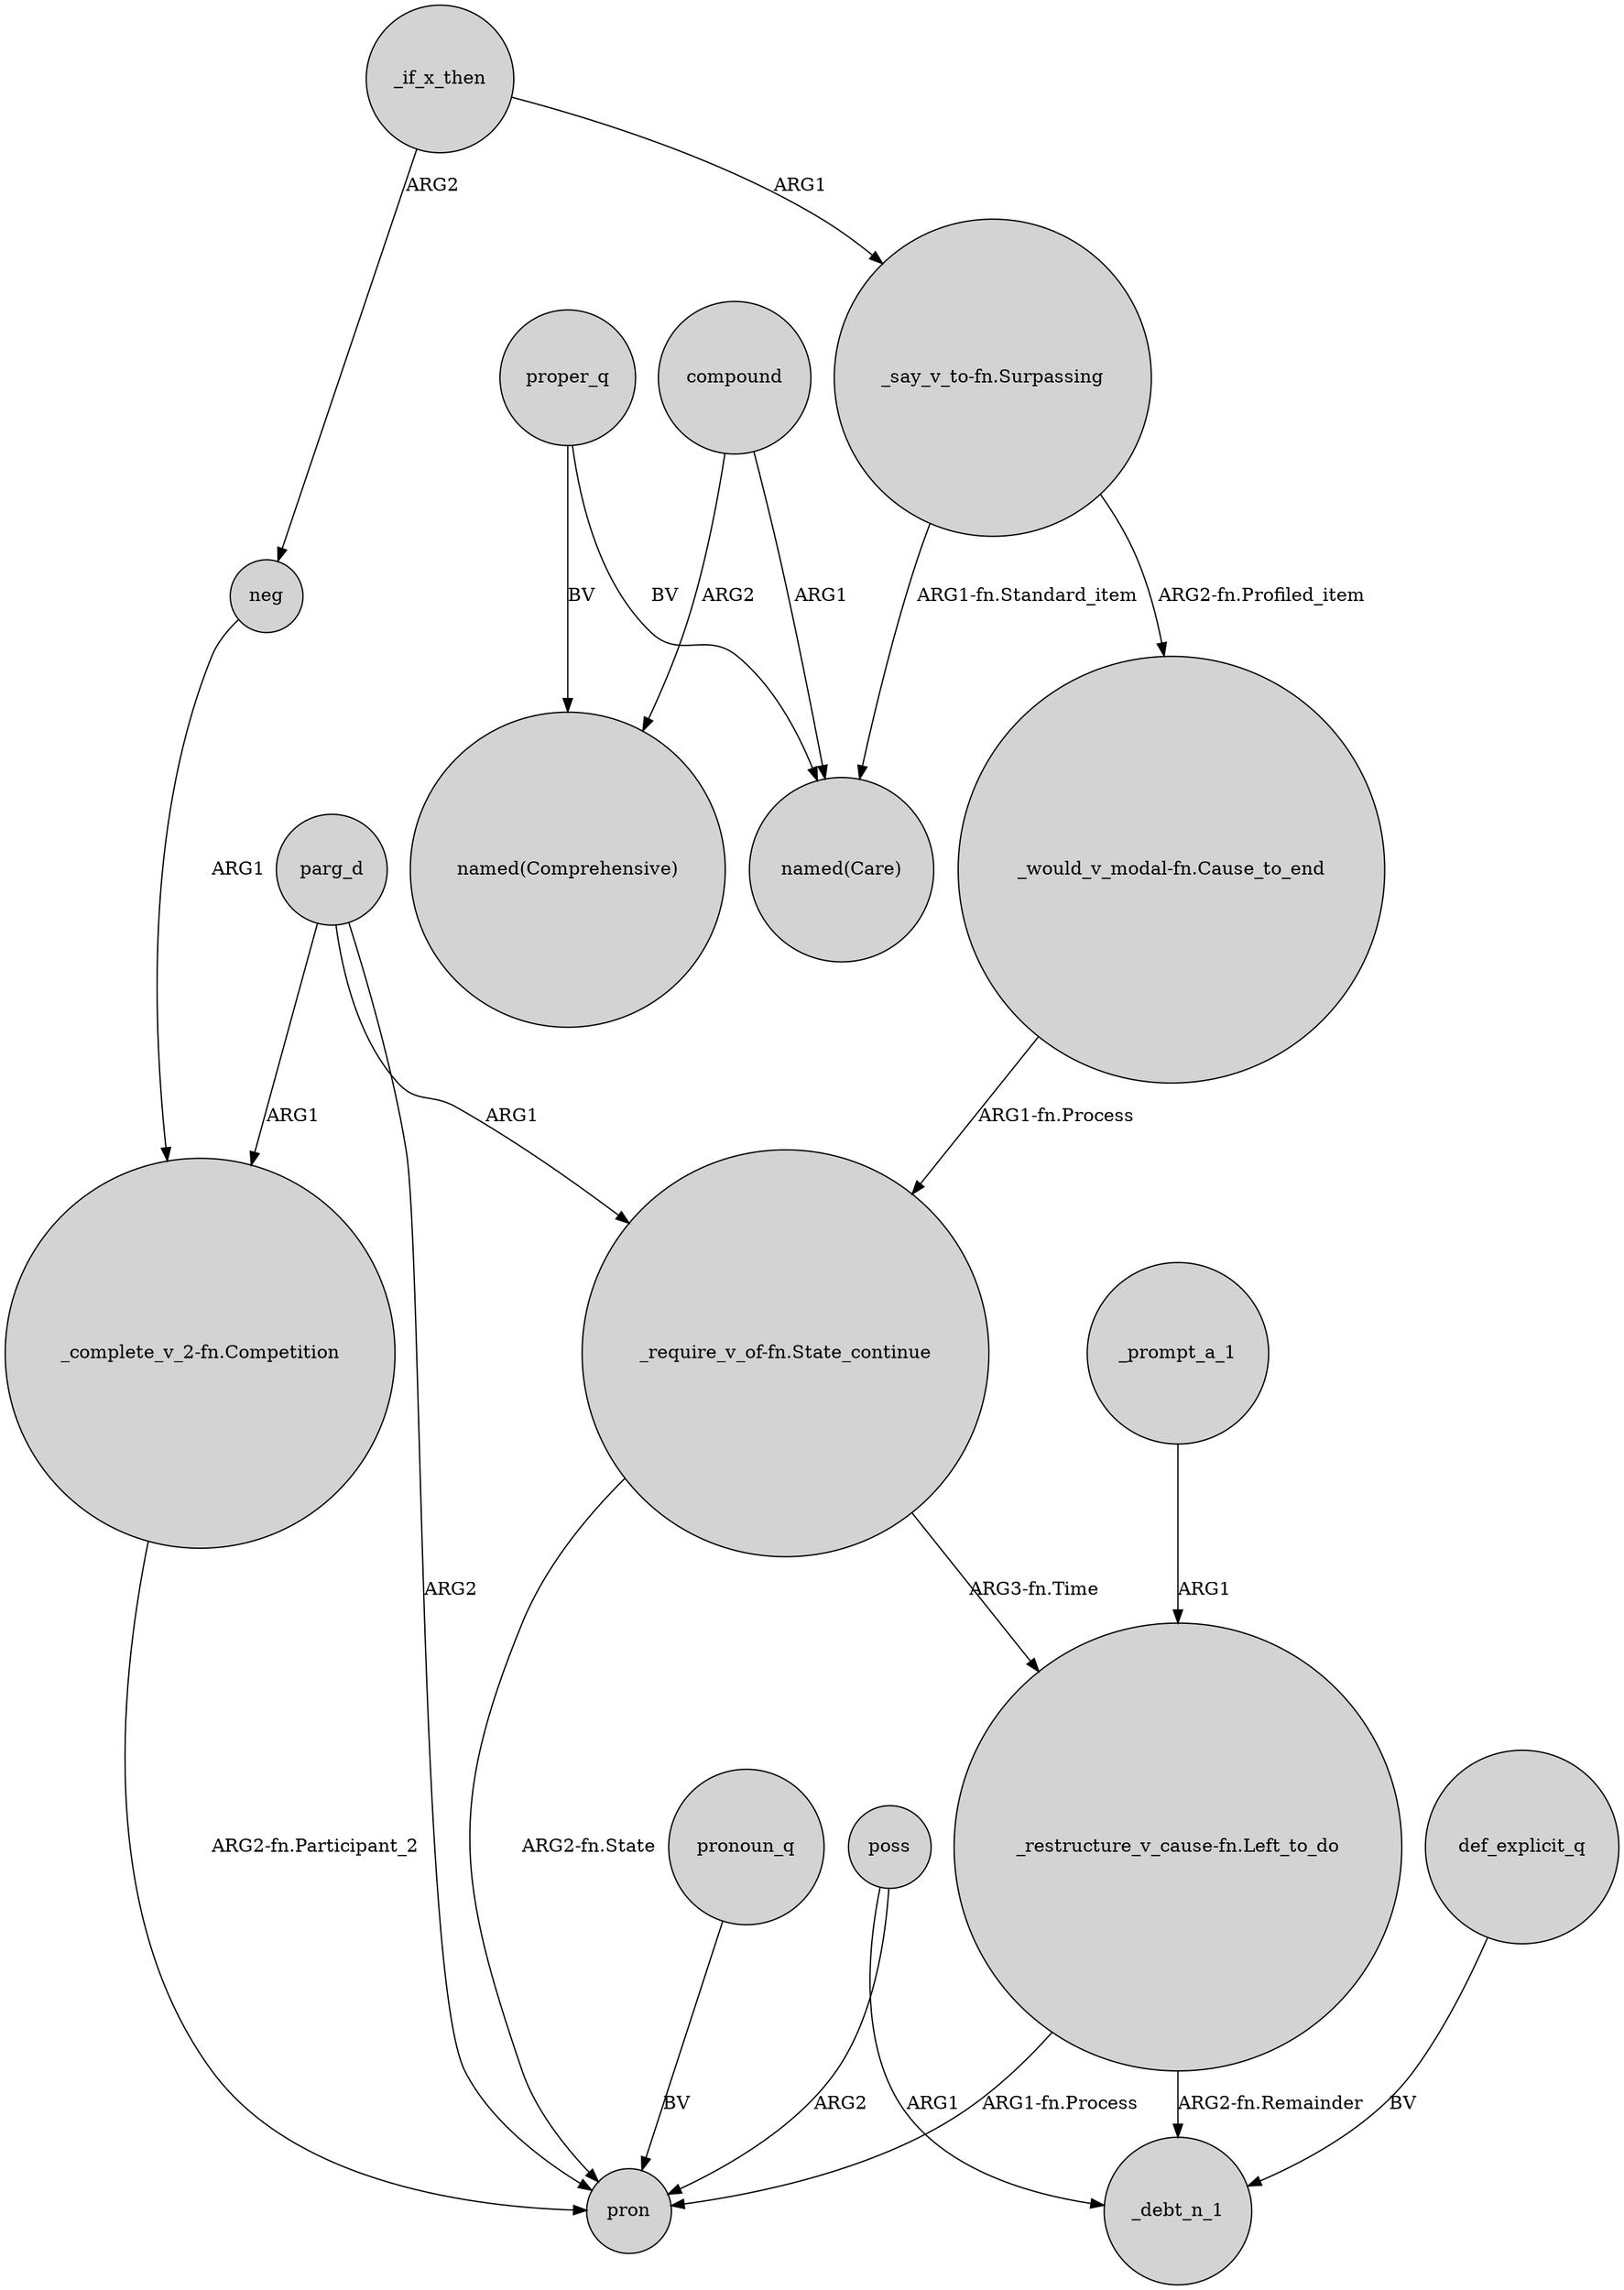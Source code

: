 digraph {
	node [shape=circle style=filled]
	_if_x_then -> neg [label=ARG2]
	_if_x_then -> "_say_v_to-fn.Surpassing" [label=ARG1]
	_prompt_a_1 -> "_restructure_v_cause-fn.Left_to_do" [label=ARG1]
	poss -> _debt_n_1 [label=ARG1]
	"_say_v_to-fn.Surpassing" -> "named(Care)" [label="ARG1-fn.Standard_item"]
	parg_d -> pron [label=ARG2]
	"_restructure_v_cause-fn.Left_to_do" -> _debt_n_1 [label="ARG2-fn.Remainder"]
	"_require_v_of-fn.State_continue" -> pron [label="ARG2-fn.State"]
	def_explicit_q -> _debt_n_1 [label=BV]
	parg_d -> "_require_v_of-fn.State_continue" [label=ARG1]
	proper_q -> "named(Comprehensive)" [label=BV]
	"_would_v_modal-fn.Cause_to_end" -> "_require_v_of-fn.State_continue" [label="ARG1-fn.Process"]
	pronoun_q -> pron [label=BV]
	poss -> pron [label=ARG2]
	"_say_v_to-fn.Surpassing" -> "_would_v_modal-fn.Cause_to_end" [label="ARG2-fn.Profiled_item"]
	parg_d -> "_complete_v_2-fn.Competition" [label=ARG1]
	"_restructure_v_cause-fn.Left_to_do" -> pron [label="ARG1-fn.Process"]
	compound -> "named(Comprehensive)" [label=ARG2]
	compound -> "named(Care)" [label=ARG1]
	"_complete_v_2-fn.Competition" -> pron [label="ARG2-fn.Participant_2"]
	proper_q -> "named(Care)" [label=BV]
	neg -> "_complete_v_2-fn.Competition" [label=ARG1]
	"_require_v_of-fn.State_continue" -> "_restructure_v_cause-fn.Left_to_do" [label="ARG3-fn.Time"]
}
